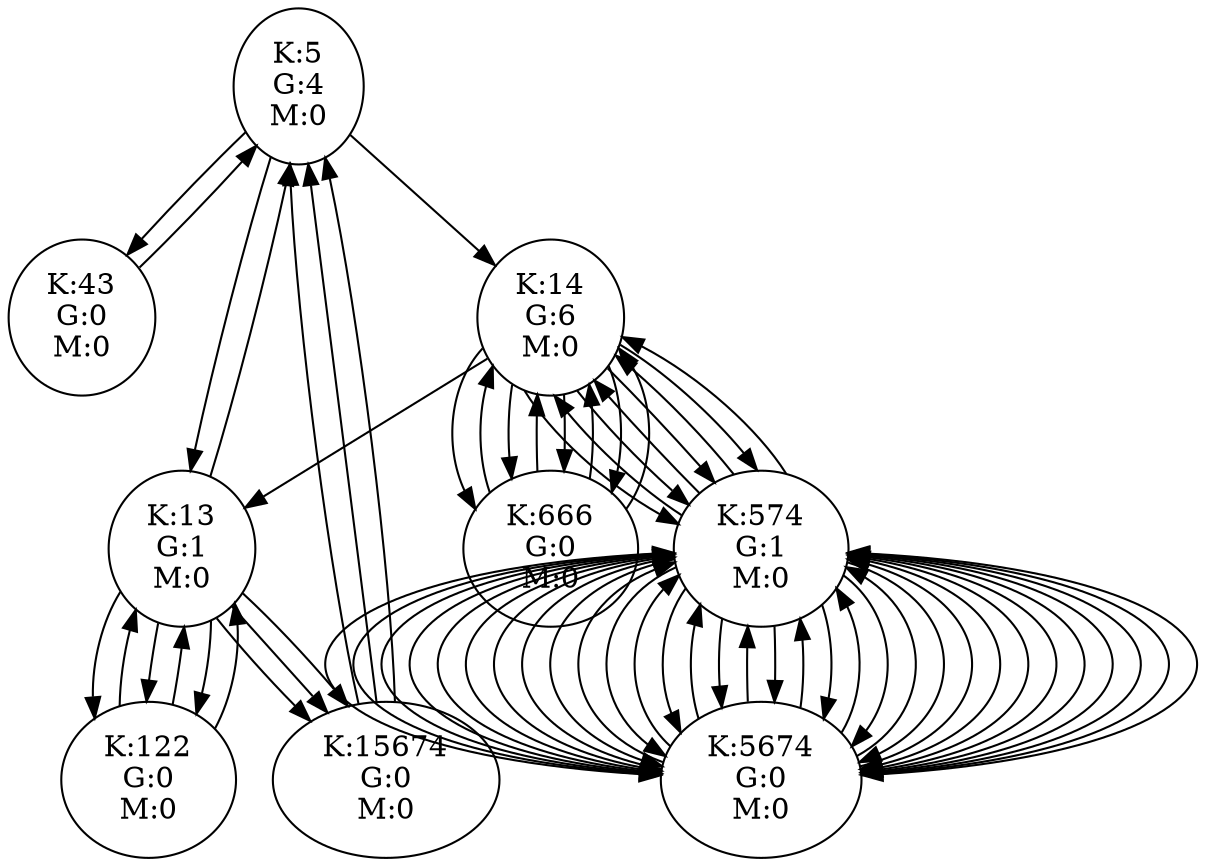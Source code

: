 digraph theGraph{
	node5[ label = "K:5\nG:4\nM:0"];
	node43[ label = "K:43\nG:0\nM:0"];
	node13[ label = "K:13\nG:1\nM:0"];
	node14[ label = "K:14\nG:6\nM:0"];
	node122[ label = "K:122\nG:0\nM:0"];
	node666[ label = "K:666\nG:0\nM:0"];
	node15674[ label = "K:15674\nG:0\nM:0"];
	node574[ label = "K:574\nG:1\nM:0"];
	node666[ label = "K:666\nG:0\nM:0"];
	node5674[ label = "K:5674\nG:0\nM:0"];
	node5->node43
	node43->node5
	node5->node13
	node13->node5
	node5->node14
	node14->node13
	node13->node122
	node122->node13
	node13->node15674
	node15674->node5
	node14->node666
	node666->node14
	node14->node574
	node574->node14
	node13->node122
	node122->node13
	node13->node15674
	node15674->node5
	node14->node666
	node666->node14
	node14->node574
	node574->node14
	node14->node666
	node666->node14
	node14->node574
	node574->node14
	node13->node122
	node122->node13
	node13->node15674
	node15674->node5
	node14->node666
	node666->node14
	node14->node574
	node574->node14
	node574->node5674
	node5674->node574
	node574->node5674
	node5674->node574
	node574->node5674
	node5674->node574
	node574->node5674
	node5674->node574
	node574->node5674
	node5674->node574
	node574->node5674
	node5674->node574
	node574->node5674
	node5674->node574
	node574->node5674
	node5674->node574
	node574->node5674
	node5674->node574
	node574->node5674
	node5674->node574
	node574->node5674
	node5674->node574
	node574->node5674
	node5674->node574
	node574->node5674
	node5674->node574
	node574->node5674
	node5674->node574
	node574->node5674
	node5674->node574
	node574->node5674
	node5674->node574
}
